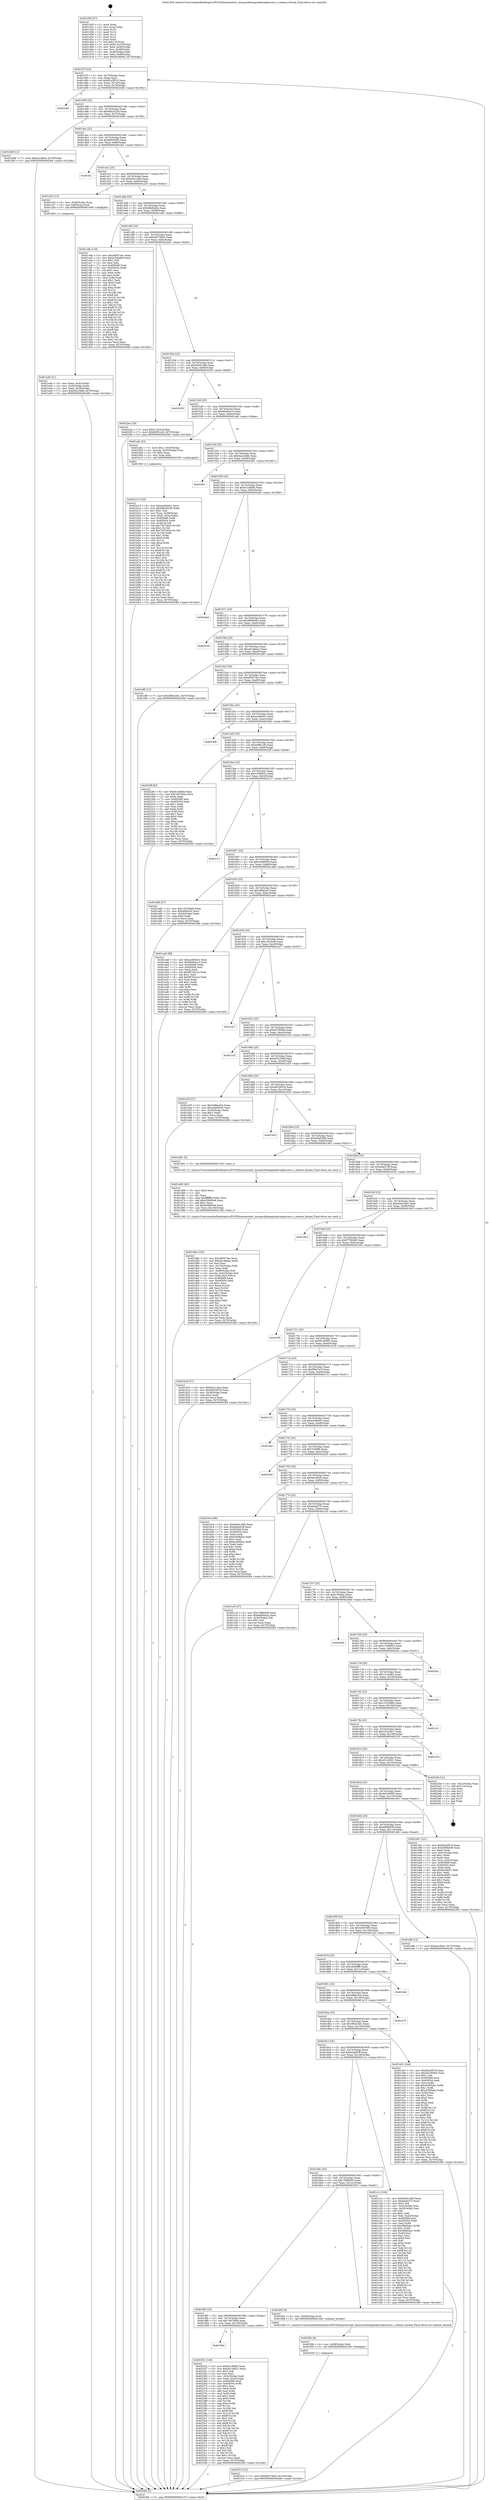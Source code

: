 digraph "0x401450" {
  label = "0x401450 (/mnt/c/Users/mathe/Desktop/tcc/POCII/binaries/extr_linuxarchhexagonkernelprocess.c_release_thread_Final-ollvm.out::main(0))"
  labelloc = "t"
  node[shape=record]

  Entry [label="",width=0.3,height=0.3,shape=circle,fillcolor=black,style=filled]
  "0x40147f" [label="{
     0x40147f [23]\l
     | [instrs]\l
     &nbsp;&nbsp;0x40147f \<+3\>: mov -0x70(%rbp),%eax\l
     &nbsp;&nbsp;0x401482 \<+2\>: mov %eax,%ecx\l
     &nbsp;&nbsp;0x401484 \<+6\>: sub $0x82a3f519,%ecx\l
     &nbsp;&nbsp;0x40148a \<+3\>: mov %eax,-0x74(%rbp)\l
     &nbsp;&nbsp;0x40148d \<+3\>: mov %ecx,-0x78(%rbp)\l
     &nbsp;&nbsp;0x401490 \<+6\>: je 0000000000402492 \<main+0x1042\>\l
  }"]
  "0x402492" [label="{
     0x402492\l
  }", style=dashed]
  "0x401496" [label="{
     0x401496 [22]\l
     | [instrs]\l
     &nbsp;&nbsp;0x401496 \<+5\>: jmp 000000000040149b \<main+0x4b\>\l
     &nbsp;&nbsp;0x40149b \<+3\>: mov -0x74(%rbp),%eax\l
     &nbsp;&nbsp;0x40149e \<+5\>: sub $0x84b24228,%eax\l
     &nbsp;&nbsp;0x4014a3 \<+3\>: mov %eax,-0x7c(%rbp)\l
     &nbsp;&nbsp;0x4014a6 \<+6\>: je 0000000000401bb8 \<main+0x768\>\l
  }"]
  Exit [label="",width=0.3,height=0.3,shape=circle,fillcolor=black,style=filled,peripheries=2]
  "0x401bb8" [label="{
     0x401bb8 [12]\l
     | [instrs]\l
     &nbsp;&nbsp;0x401bb8 \<+7\>: movl $0xba168cb,-0x70(%rbp)\l
     &nbsp;&nbsp;0x401bbf \<+5\>: jmp 00000000004024f4 \<main+0x10a4\>\l
  }"]
  "0x4014ac" [label="{
     0x4014ac [22]\l
     | [instrs]\l
     &nbsp;&nbsp;0x4014ac \<+5\>: jmp 00000000004014b1 \<main+0x61\>\l
     &nbsp;&nbsp;0x4014b1 \<+3\>: mov -0x74(%rbp),%eax\l
     &nbsp;&nbsp;0x4014b4 \<+5\>: sub $0x866002f5,%eax\l
     &nbsp;&nbsp;0x4014b9 \<+3\>: mov %eax,-0x80(%rbp)\l
     &nbsp;&nbsp;0x4014bc \<+6\>: je 0000000000401fa1 \<main+0xb51\>\l
  }"]
  "0x40190e" [label="{
     0x40190e\l
  }", style=dashed]
  "0x401fa1" [label="{
     0x401fa1\l
  }", style=dashed]
  "0x4014c2" [label="{
     0x4014c2 [25]\l
     | [instrs]\l
     &nbsp;&nbsp;0x4014c2 \<+5\>: jmp 00000000004014c7 \<main+0x77\>\l
     &nbsp;&nbsp;0x4014c7 \<+3\>: mov -0x74(%rbp),%eax\l
     &nbsp;&nbsp;0x4014ca \<+5\>: sub $0x8cb1c2ba,%eax\l
     &nbsp;&nbsp;0x4014cf \<+6\>: mov %eax,-0x84(%rbp)\l
     &nbsp;&nbsp;0x4014d5 \<+6\>: je 0000000000401a33 \<main+0x5e3\>\l
  }"]
  "0x402352" [label="{
     0x402352 [140]\l
     | [instrs]\l
     &nbsp;&nbsp;0x402352 \<+5\>: mov $0x9c1dbfd4,%eax\l
     &nbsp;&nbsp;0x402357 \<+5\>: mov $0x451c6021,%ecx\l
     &nbsp;&nbsp;0x40235c \<+2\>: mov $0x1,%dl\l
     &nbsp;&nbsp;0x40235e \<+2\>: xor %esi,%esi\l
     &nbsp;&nbsp;0x402360 \<+3\>: mov -0x3c(%rbp),%edi\l
     &nbsp;&nbsp;0x402363 \<+3\>: mov %edi,-0x2c(%rbp)\l
     &nbsp;&nbsp;0x402366 \<+7\>: mov 0x405068,%edi\l
     &nbsp;&nbsp;0x40236d \<+8\>: mov 0x405054,%r8d\l
     &nbsp;&nbsp;0x402375 \<+3\>: sub $0x1,%esi\l
     &nbsp;&nbsp;0x402378 \<+3\>: mov %edi,%r9d\l
     &nbsp;&nbsp;0x40237b \<+3\>: add %esi,%r9d\l
     &nbsp;&nbsp;0x40237e \<+4\>: imul %r9d,%edi\l
     &nbsp;&nbsp;0x402382 \<+3\>: and $0x1,%edi\l
     &nbsp;&nbsp;0x402385 \<+3\>: cmp $0x0,%edi\l
     &nbsp;&nbsp;0x402388 \<+4\>: sete %r10b\l
     &nbsp;&nbsp;0x40238c \<+4\>: cmp $0xa,%r8d\l
     &nbsp;&nbsp;0x402390 \<+4\>: setl %r11b\l
     &nbsp;&nbsp;0x402394 \<+3\>: mov %r10b,%bl\l
     &nbsp;&nbsp;0x402397 \<+3\>: xor $0xff,%bl\l
     &nbsp;&nbsp;0x40239a \<+3\>: mov %r11b,%r14b\l
     &nbsp;&nbsp;0x40239d \<+4\>: xor $0xff,%r14b\l
     &nbsp;&nbsp;0x4023a1 \<+3\>: xor $0x1,%dl\l
     &nbsp;&nbsp;0x4023a4 \<+3\>: mov %bl,%r15b\l
     &nbsp;&nbsp;0x4023a7 \<+4\>: and $0xff,%r15b\l
     &nbsp;&nbsp;0x4023ab \<+3\>: and %dl,%r10b\l
     &nbsp;&nbsp;0x4023ae \<+3\>: mov %r14b,%r12b\l
     &nbsp;&nbsp;0x4023b1 \<+4\>: and $0xff,%r12b\l
     &nbsp;&nbsp;0x4023b5 \<+3\>: and %dl,%r11b\l
     &nbsp;&nbsp;0x4023b8 \<+3\>: or %r10b,%r15b\l
     &nbsp;&nbsp;0x4023bb \<+3\>: or %r11b,%r12b\l
     &nbsp;&nbsp;0x4023be \<+3\>: xor %r12b,%r15b\l
     &nbsp;&nbsp;0x4023c1 \<+3\>: or %r14b,%bl\l
     &nbsp;&nbsp;0x4023c4 \<+3\>: xor $0xff,%bl\l
     &nbsp;&nbsp;0x4023c7 \<+3\>: or $0x1,%dl\l
     &nbsp;&nbsp;0x4023ca \<+2\>: and %dl,%bl\l
     &nbsp;&nbsp;0x4023cc \<+3\>: or %bl,%r15b\l
     &nbsp;&nbsp;0x4023cf \<+4\>: test $0x1,%r15b\l
     &nbsp;&nbsp;0x4023d3 \<+3\>: cmovne %ecx,%eax\l
     &nbsp;&nbsp;0x4023d6 \<+3\>: mov %eax,-0x70(%rbp)\l
     &nbsp;&nbsp;0x4023d9 \<+5\>: jmp 00000000004024f4 \<main+0x10a4\>\l
  }"]
  "0x401a33" [label="{
     0x401a33 [13]\l
     | [instrs]\l
     &nbsp;&nbsp;0x401a33 \<+4\>: mov -0x48(%rbp),%rax\l
     &nbsp;&nbsp;0x401a37 \<+4\>: mov 0x8(%rax),%rdi\l
     &nbsp;&nbsp;0x401a3b \<+5\>: call 0000000000401060 \<atoi@plt\>\l
     | [calls]\l
     &nbsp;&nbsp;0x401060 \{1\} (unknown)\l
  }"]
  "0x4014db" [label="{
     0x4014db [25]\l
     | [instrs]\l
     &nbsp;&nbsp;0x4014db \<+5\>: jmp 00000000004014e0 \<main+0x90\>\l
     &nbsp;&nbsp;0x4014e0 \<+3\>: mov -0x74(%rbp),%eax\l
     &nbsp;&nbsp;0x4014e3 \<+5\>: sub $0x8db84d2a,%eax\l
     &nbsp;&nbsp;0x4014e8 \<+6\>: mov %eax,-0x88(%rbp)\l
     &nbsp;&nbsp;0x4014ee \<+6\>: je 0000000000401cdb \<main+0x88b\>\l
  }"]
  "0x401f14" [label="{
     0x401f14 [12]\l
     | [instrs]\l
     &nbsp;&nbsp;0x401f14 \<+7\>: movl $0x940736e5,-0x70(%rbp)\l
     &nbsp;&nbsp;0x401f1b \<+5\>: jmp 00000000004024f4 \<main+0x10a4\>\l
  }"]
  "0x401cdb" [label="{
     0x401cdb [134]\l
     | [instrs]\l
     &nbsp;&nbsp;0x401cdb \<+5\>: mov $0xa85973ec,%eax\l
     &nbsp;&nbsp;0x401ce0 \<+5\>: mov $0xdc5d2809,%ecx\l
     &nbsp;&nbsp;0x401ce5 \<+2\>: mov $0x1,%dl\l
     &nbsp;&nbsp;0x401ce7 \<+2\>: xor %esi,%esi\l
     &nbsp;&nbsp;0x401ce9 \<+7\>: mov 0x405068,%edi\l
     &nbsp;&nbsp;0x401cf0 \<+8\>: mov 0x405054,%r8d\l
     &nbsp;&nbsp;0x401cf8 \<+3\>: sub $0x1,%esi\l
     &nbsp;&nbsp;0x401cfb \<+3\>: mov %edi,%r9d\l
     &nbsp;&nbsp;0x401cfe \<+3\>: add %esi,%r9d\l
     &nbsp;&nbsp;0x401d01 \<+4\>: imul %r9d,%edi\l
     &nbsp;&nbsp;0x401d05 \<+3\>: and $0x1,%edi\l
     &nbsp;&nbsp;0x401d08 \<+3\>: cmp $0x0,%edi\l
     &nbsp;&nbsp;0x401d0b \<+4\>: sete %r10b\l
     &nbsp;&nbsp;0x401d0f \<+4\>: cmp $0xa,%r8d\l
     &nbsp;&nbsp;0x401d13 \<+4\>: setl %r11b\l
     &nbsp;&nbsp;0x401d17 \<+3\>: mov %r10b,%bl\l
     &nbsp;&nbsp;0x401d1a \<+3\>: xor $0xff,%bl\l
     &nbsp;&nbsp;0x401d1d \<+3\>: mov %r11b,%r14b\l
     &nbsp;&nbsp;0x401d20 \<+4\>: xor $0xff,%r14b\l
     &nbsp;&nbsp;0x401d24 \<+3\>: xor $0x1,%dl\l
     &nbsp;&nbsp;0x401d27 \<+3\>: mov %bl,%r15b\l
     &nbsp;&nbsp;0x401d2a \<+4\>: and $0xff,%r15b\l
     &nbsp;&nbsp;0x401d2e \<+3\>: and %dl,%r10b\l
     &nbsp;&nbsp;0x401d31 \<+3\>: mov %r14b,%r12b\l
     &nbsp;&nbsp;0x401d34 \<+4\>: and $0xff,%r12b\l
     &nbsp;&nbsp;0x401d38 \<+3\>: and %dl,%r11b\l
     &nbsp;&nbsp;0x401d3b \<+3\>: or %r10b,%r15b\l
     &nbsp;&nbsp;0x401d3e \<+3\>: or %r11b,%r12b\l
     &nbsp;&nbsp;0x401d41 \<+3\>: xor %r12b,%r15b\l
     &nbsp;&nbsp;0x401d44 \<+3\>: or %r14b,%bl\l
     &nbsp;&nbsp;0x401d47 \<+3\>: xor $0xff,%bl\l
     &nbsp;&nbsp;0x401d4a \<+3\>: or $0x1,%dl\l
     &nbsp;&nbsp;0x401d4d \<+2\>: and %dl,%bl\l
     &nbsp;&nbsp;0x401d4f \<+3\>: or %bl,%r15b\l
     &nbsp;&nbsp;0x401d52 \<+4\>: test $0x1,%r15b\l
     &nbsp;&nbsp;0x401d56 \<+3\>: cmovne %ecx,%eax\l
     &nbsp;&nbsp;0x401d59 \<+3\>: mov %eax,-0x70(%rbp)\l
     &nbsp;&nbsp;0x401d5c \<+5\>: jmp 00000000004024f4 \<main+0x10a4\>\l
  }"]
  "0x4014f4" [label="{
     0x4014f4 [25]\l
     | [instrs]\l
     &nbsp;&nbsp;0x4014f4 \<+5\>: jmp 00000000004014f9 \<main+0xa9\>\l
     &nbsp;&nbsp;0x4014f9 \<+3\>: mov -0x74(%rbp),%eax\l
     &nbsp;&nbsp;0x4014fc \<+5\>: sub $0x940736e5,%eax\l
     &nbsp;&nbsp;0x401501 \<+6\>: mov %eax,-0x8c(%rbp)\l
     &nbsp;&nbsp;0x401507 \<+6\>: je 00000000004022ec \<main+0xe9c\>\l
  }"]
  "0x401f0b" [label="{
     0x401f0b [9]\l
     | [instrs]\l
     &nbsp;&nbsp;0x401f0b \<+4\>: mov -0x58(%rbp),%rdi\l
     &nbsp;&nbsp;0x401f0f \<+5\>: call 0000000000401030 \<free@plt\>\l
     | [calls]\l
     &nbsp;&nbsp;0x401030 \{1\} (unknown)\l
  }"]
  "0x4022ec" [label="{
     0x4022ec [19]\l
     | [instrs]\l
     &nbsp;&nbsp;0x4022ec \<+7\>: movl $0x0,-0x3c(%rbp)\l
     &nbsp;&nbsp;0x4022f3 \<+7\>: movl $0xb08f1cd0,-0x70(%rbp)\l
     &nbsp;&nbsp;0x4022fa \<+5\>: jmp 00000000004024f4 \<main+0x10a4\>\l
  }"]
  "0x40150d" [label="{
     0x40150d [25]\l
     | [instrs]\l
     &nbsp;&nbsp;0x40150d \<+5\>: jmp 0000000000401512 \<main+0xc2\>\l
     &nbsp;&nbsp;0x401512 \<+3\>: mov -0x74(%rbp),%eax\l
     &nbsp;&nbsp;0x401515 \<+5\>: sub $0x94b41d90,%eax\l
     &nbsp;&nbsp;0x40151a \<+6\>: mov %eax,-0x90(%rbp)\l
     &nbsp;&nbsp;0x401520 \<+6\>: je 0000000000402439 \<main+0xfe9\>\l
  }"]
  "0x4018f5" [label="{
     0x4018f5 [25]\l
     | [instrs]\l
     &nbsp;&nbsp;0x4018f5 \<+5\>: jmp 00000000004018fa \<main+0x4aa\>\l
     &nbsp;&nbsp;0x4018fa \<+3\>: mov -0x74(%rbp),%eax\l
     &nbsp;&nbsp;0x4018fd \<+5\>: sub $0x7a67fd0a,%eax\l
     &nbsp;&nbsp;0x401902 \<+6\>: mov %eax,-0x130(%rbp)\l
     &nbsp;&nbsp;0x401908 \<+6\>: je 0000000000402352 \<main+0xf02\>\l
  }"]
  "0x402439" [label="{
     0x402439\l
  }", style=dashed]
  "0x401526" [label="{
     0x401526 [25]\l
     | [instrs]\l
     &nbsp;&nbsp;0x401526 \<+5\>: jmp 000000000040152b \<main+0xdb\>\l
     &nbsp;&nbsp;0x40152b \<+3\>: mov -0x74(%rbp),%eax\l
     &nbsp;&nbsp;0x40152e \<+5\>: sub $0x9640bcc3,%eax\l
     &nbsp;&nbsp;0x401533 \<+6\>: mov %eax,-0x94(%rbp)\l
     &nbsp;&nbsp;0x401539 \<+6\>: je 0000000000401afe \<main+0x6ae\>\l
  }"]
  "0x401f02" [label="{
     0x401f02 [9]\l
     | [instrs]\l
     &nbsp;&nbsp;0x401f02 \<+4\>: mov -0x58(%rbp),%rdi\l
     &nbsp;&nbsp;0x401f06 \<+5\>: call 0000000000401440 \<release_thread\>\l
     | [calls]\l
     &nbsp;&nbsp;0x401440 \{1\} (/mnt/c/Users/mathe/Desktop/tcc/POCII/binaries/extr_linuxarchhexagonkernelprocess.c_release_thread_Final-ollvm.out::release_thread)\l
  }"]
  "0x401afe" [label="{
     0x401afe [23]\l
     | [instrs]\l
     &nbsp;&nbsp;0x401afe \<+7\>: movl $0x1,-0x50(%rbp)\l
     &nbsp;&nbsp;0x401b05 \<+4\>: movslq -0x50(%rbp),%rax\l
     &nbsp;&nbsp;0x401b09 \<+4\>: shl $0x2,%rax\l
     &nbsp;&nbsp;0x401b0d \<+3\>: mov %rax,%rdi\l
     &nbsp;&nbsp;0x401b10 \<+5\>: call 0000000000401050 \<malloc@plt\>\l
     | [calls]\l
     &nbsp;&nbsp;0x401050 \{1\} (unknown)\l
  }"]
  "0x40153f" [label="{
     0x40153f [25]\l
     | [instrs]\l
     &nbsp;&nbsp;0x40153f \<+5\>: jmp 0000000000401544 \<main+0xf4\>\l
     &nbsp;&nbsp;0x401544 \<+3\>: mov -0x74(%rbp),%eax\l
     &nbsp;&nbsp;0x401547 \<+5\>: sub $0x9aa2444b,%eax\l
     &nbsp;&nbsp;0x40154c \<+6\>: mov %eax,-0x98(%rbp)\l
     &nbsp;&nbsp;0x401552 \<+6\>: je 00000000004024b1 \<main+0x1061\>\l
  }"]
  "0x401d8e" [label="{
     0x401d8e [103]\l
     | [instrs]\l
     &nbsp;&nbsp;0x401d8e \<+5\>: mov $0xa85973ec,%ecx\l
     &nbsp;&nbsp;0x401d93 \<+5\>: mov $0xa61dbea2,%edx\l
     &nbsp;&nbsp;0x401d98 \<+2\>: xor %esi,%esi\l
     &nbsp;&nbsp;0x401d9a \<+6\>: mov -0x134(%rbp),%edi\l
     &nbsp;&nbsp;0x401da0 \<+3\>: imul %eax,%edi\l
     &nbsp;&nbsp;0x401da3 \<+4\>: mov -0x58(%rbp),%r8\l
     &nbsp;&nbsp;0x401da7 \<+4\>: movslq -0x5c(%rbp),%r9\l
     &nbsp;&nbsp;0x401dab \<+4\>: mov %edi,(%r8,%r9,4)\l
     &nbsp;&nbsp;0x401daf \<+7\>: mov 0x405068,%eax\l
     &nbsp;&nbsp;0x401db6 \<+7\>: mov 0x405054,%edi\l
     &nbsp;&nbsp;0x401dbd \<+3\>: sub $0x1,%esi\l
     &nbsp;&nbsp;0x401dc0 \<+3\>: mov %eax,%r10d\l
     &nbsp;&nbsp;0x401dc3 \<+3\>: add %esi,%r10d\l
     &nbsp;&nbsp;0x401dc6 \<+4\>: imul %r10d,%eax\l
     &nbsp;&nbsp;0x401dca \<+3\>: and $0x1,%eax\l
     &nbsp;&nbsp;0x401dcd \<+3\>: cmp $0x0,%eax\l
     &nbsp;&nbsp;0x401dd0 \<+4\>: sete %r11b\l
     &nbsp;&nbsp;0x401dd4 \<+3\>: cmp $0xa,%edi\l
     &nbsp;&nbsp;0x401dd7 \<+3\>: setl %bl\l
     &nbsp;&nbsp;0x401dda \<+3\>: mov %r11b,%r14b\l
     &nbsp;&nbsp;0x401ddd \<+3\>: and %bl,%r14b\l
     &nbsp;&nbsp;0x401de0 \<+3\>: xor %bl,%r11b\l
     &nbsp;&nbsp;0x401de3 \<+3\>: or %r11b,%r14b\l
     &nbsp;&nbsp;0x401de6 \<+4\>: test $0x1,%r14b\l
     &nbsp;&nbsp;0x401dea \<+3\>: cmovne %edx,%ecx\l
     &nbsp;&nbsp;0x401ded \<+3\>: mov %ecx,-0x70(%rbp)\l
     &nbsp;&nbsp;0x401df0 \<+5\>: jmp 00000000004024f4 \<main+0x10a4\>\l
  }"]
  "0x4024b1" [label="{
     0x4024b1\l
  }", style=dashed]
  "0x401558" [label="{
     0x401558 [25]\l
     | [instrs]\l
     &nbsp;&nbsp;0x401558 \<+5\>: jmp 000000000040155d \<main+0x10d\>\l
     &nbsp;&nbsp;0x40155d \<+3\>: mov -0x74(%rbp),%eax\l
     &nbsp;&nbsp;0x401560 \<+5\>: sub $0x9c1dbfd4,%eax\l
     &nbsp;&nbsp;0x401565 \<+6\>: mov %eax,-0x9c(%rbp)\l
     &nbsp;&nbsp;0x40156b \<+6\>: je 00000000004024ed \<main+0x109d\>\l
  }"]
  "0x401d66" [label="{
     0x401d66 [40]\l
     | [instrs]\l
     &nbsp;&nbsp;0x401d66 \<+5\>: mov $0x2,%ecx\l
     &nbsp;&nbsp;0x401d6b \<+1\>: cltd\l
     &nbsp;&nbsp;0x401d6c \<+2\>: idiv %ecx\l
     &nbsp;&nbsp;0x401d6e \<+6\>: imul $0xfffffffe,%edx,%ecx\l
     &nbsp;&nbsp;0x401d74 \<+6\>: add $0xb39665e6,%ecx\l
     &nbsp;&nbsp;0x401d7a \<+3\>: add $0x1,%ecx\l
     &nbsp;&nbsp;0x401d7d \<+6\>: sub $0xb39665e6,%ecx\l
     &nbsp;&nbsp;0x401d83 \<+6\>: mov %ecx,-0x134(%rbp)\l
     &nbsp;&nbsp;0x401d89 \<+5\>: call 0000000000401160 \<next_i\>\l
     | [calls]\l
     &nbsp;&nbsp;0x401160 \{1\} (/mnt/c/Users/mathe/Desktop/tcc/POCII/binaries/extr_linuxarchhexagonkernelprocess.c_release_thread_Final-ollvm.out::next_i)\l
  }"]
  "0x4024ed" [label="{
     0x4024ed\l
  }", style=dashed]
  "0x401571" [label="{
     0x401571 [25]\l
     | [instrs]\l
     &nbsp;&nbsp;0x401571 \<+5\>: jmp 0000000000401576 \<main+0x126\>\l
     &nbsp;&nbsp;0x401576 \<+3\>: mov -0x74(%rbp),%eax\l
     &nbsp;&nbsp;0x401579 \<+5\>: sub $0x9df0deb5,%eax\l
     &nbsp;&nbsp;0x40157e \<+6\>: mov %eax,-0xa0(%rbp)\l
     &nbsp;&nbsp;0x401584 \<+6\>: je 0000000000402039 \<main+0xbe9\>\l
  }"]
  "0x4018dc" [label="{
     0x4018dc [25]\l
     | [instrs]\l
     &nbsp;&nbsp;0x4018dc \<+5\>: jmp 00000000004018e1 \<main+0x491\>\l
     &nbsp;&nbsp;0x4018e1 \<+3\>: mov -0x74(%rbp),%eax\l
     &nbsp;&nbsp;0x4018e4 \<+5\>: sub $0x738fb059,%eax\l
     &nbsp;&nbsp;0x4018e9 \<+6\>: mov %eax,-0x12c(%rbp)\l
     &nbsp;&nbsp;0x4018ef \<+6\>: je 0000000000401f02 \<main+0xab2\>\l
  }"]
  "0x402039" [label="{
     0x402039\l
  }", style=dashed]
  "0x40158a" [label="{
     0x40158a [25]\l
     | [instrs]\l
     &nbsp;&nbsp;0x40158a \<+5\>: jmp 000000000040158f \<main+0x13f\>\l
     &nbsp;&nbsp;0x40158f \<+3\>: mov -0x74(%rbp),%eax\l
     &nbsp;&nbsp;0x401592 \<+5\>: sub $0xa61dbea2,%eax\l
     &nbsp;&nbsp;0x401597 \<+6\>: mov %eax,-0xa4(%rbp)\l
     &nbsp;&nbsp;0x40159d \<+6\>: je 0000000000401df5 \<main+0x9a5\>\l
  }"]
  "0x401c1c" [label="{
     0x401c1c [164]\l
     | [instrs]\l
     &nbsp;&nbsp;0x401c1c \<+5\>: mov $0x94b41d90,%eax\l
     &nbsp;&nbsp;0x401c21 \<+5\>: mov $0xbbda375,%ecx\l
     &nbsp;&nbsp;0x401c26 \<+2\>: mov $0x1,%dl\l
     &nbsp;&nbsp;0x401c28 \<+3\>: mov -0x5c(%rbp),%esi\l
     &nbsp;&nbsp;0x401c2b \<+3\>: cmp -0x50(%rbp),%esi\l
     &nbsp;&nbsp;0x401c2e \<+4\>: setl %dil\l
     &nbsp;&nbsp;0x401c32 \<+4\>: and $0x1,%dil\l
     &nbsp;&nbsp;0x401c36 \<+4\>: mov %dil,-0x2e(%rbp)\l
     &nbsp;&nbsp;0x401c3a \<+7\>: mov 0x405068,%esi\l
     &nbsp;&nbsp;0x401c41 \<+8\>: mov 0x405054,%r8d\l
     &nbsp;&nbsp;0x401c49 \<+3\>: mov %esi,%r9d\l
     &nbsp;&nbsp;0x401c4c \<+7\>: sub $0x3fdd5ab1,%r9d\l
     &nbsp;&nbsp;0x401c53 \<+4\>: sub $0x1,%r9d\l
     &nbsp;&nbsp;0x401c57 \<+7\>: add $0x3fdd5ab1,%r9d\l
     &nbsp;&nbsp;0x401c5e \<+4\>: imul %r9d,%esi\l
     &nbsp;&nbsp;0x401c62 \<+3\>: and $0x1,%esi\l
     &nbsp;&nbsp;0x401c65 \<+3\>: cmp $0x0,%esi\l
     &nbsp;&nbsp;0x401c68 \<+4\>: sete %dil\l
     &nbsp;&nbsp;0x401c6c \<+4\>: cmp $0xa,%r8d\l
     &nbsp;&nbsp;0x401c70 \<+4\>: setl %r10b\l
     &nbsp;&nbsp;0x401c74 \<+3\>: mov %dil,%r11b\l
     &nbsp;&nbsp;0x401c77 \<+4\>: xor $0xff,%r11b\l
     &nbsp;&nbsp;0x401c7b \<+3\>: mov %r10b,%bl\l
     &nbsp;&nbsp;0x401c7e \<+3\>: xor $0xff,%bl\l
     &nbsp;&nbsp;0x401c81 \<+3\>: xor $0x0,%dl\l
     &nbsp;&nbsp;0x401c84 \<+3\>: mov %r11b,%r14b\l
     &nbsp;&nbsp;0x401c87 \<+4\>: and $0x0,%r14b\l
     &nbsp;&nbsp;0x401c8b \<+3\>: and %dl,%dil\l
     &nbsp;&nbsp;0x401c8e \<+3\>: mov %bl,%r15b\l
     &nbsp;&nbsp;0x401c91 \<+4\>: and $0x0,%r15b\l
     &nbsp;&nbsp;0x401c95 \<+3\>: and %dl,%r10b\l
     &nbsp;&nbsp;0x401c98 \<+3\>: or %dil,%r14b\l
     &nbsp;&nbsp;0x401c9b \<+3\>: or %r10b,%r15b\l
     &nbsp;&nbsp;0x401c9e \<+3\>: xor %r15b,%r14b\l
     &nbsp;&nbsp;0x401ca1 \<+3\>: or %bl,%r11b\l
     &nbsp;&nbsp;0x401ca4 \<+4\>: xor $0xff,%r11b\l
     &nbsp;&nbsp;0x401ca8 \<+3\>: or $0x0,%dl\l
     &nbsp;&nbsp;0x401cab \<+3\>: and %dl,%r11b\l
     &nbsp;&nbsp;0x401cae \<+3\>: or %r11b,%r14b\l
     &nbsp;&nbsp;0x401cb1 \<+4\>: test $0x1,%r14b\l
     &nbsp;&nbsp;0x401cb5 \<+3\>: cmovne %ecx,%eax\l
     &nbsp;&nbsp;0x401cb8 \<+3\>: mov %eax,-0x70(%rbp)\l
     &nbsp;&nbsp;0x401cbb \<+5\>: jmp 00000000004024f4 \<main+0x10a4\>\l
  }"]
  "0x401df5" [label="{
     0x401df5 [12]\l
     | [instrs]\l
     &nbsp;&nbsp;0x401df5 \<+7\>: movl $0x5f6d1dd1,-0x70(%rbp)\l
     &nbsp;&nbsp;0x401dfc \<+5\>: jmp 00000000004024f4 \<main+0x10a4\>\l
  }"]
  "0x4015a3" [label="{
     0x4015a3 [25]\l
     | [instrs]\l
     &nbsp;&nbsp;0x4015a3 \<+5\>: jmp 00000000004015a8 \<main+0x158\>\l
     &nbsp;&nbsp;0x4015a8 \<+3\>: mov -0x74(%rbp),%eax\l
     &nbsp;&nbsp;0x4015ab \<+5\>: sub $0xa85973ec,%eax\l
     &nbsp;&nbsp;0x4015b0 \<+6\>: mov %eax,-0xa8(%rbp)\l
     &nbsp;&nbsp;0x4015b6 \<+6\>: je 0000000000402445 \<main+0xff5\>\l
  }"]
  "0x4018c3" [label="{
     0x4018c3 [25]\l
     | [instrs]\l
     &nbsp;&nbsp;0x4018c3 \<+5\>: jmp 00000000004018c8 \<main+0x478\>\l
     &nbsp;&nbsp;0x4018c8 \<+3\>: mov -0x74(%rbp),%eax\l
     &nbsp;&nbsp;0x4018cb \<+5\>: sub $0x6eab91ff,%eax\l
     &nbsp;&nbsp;0x4018d0 \<+6\>: mov %eax,-0x128(%rbp)\l
     &nbsp;&nbsp;0x4018d6 \<+6\>: je 0000000000401c1c \<main+0x7cc\>\l
  }"]
  "0x402445" [label="{
     0x402445\l
  }", style=dashed]
  "0x4015bc" [label="{
     0x4015bc [25]\l
     | [instrs]\l
     &nbsp;&nbsp;0x4015bc \<+5\>: jmp 00000000004015c1 \<main+0x171\>\l
     &nbsp;&nbsp;0x4015c1 \<+3\>: mov -0x74(%rbp),%eax\l
     &nbsp;&nbsp;0x4015c4 \<+5\>: sub $0xace83eb1,%eax\l
     &nbsp;&nbsp;0x4015c9 \<+6\>: mov %eax,-0xac(%rbp)\l
     &nbsp;&nbsp;0x4015cf \<+6\>: je 000000000040240b \<main+0xfbb\>\l
  }"]
  "0x401e01" [label="{
     0x401e01 [144]\l
     | [instrs]\l
     &nbsp;&nbsp;0x401e01 \<+5\>: mov $0x82a3f519,%eax\l
     &nbsp;&nbsp;0x401e06 \<+5\>: mov $0x4d100085,%ecx\l
     &nbsp;&nbsp;0x401e0b \<+2\>: mov $0x1,%dl\l
     &nbsp;&nbsp;0x401e0d \<+7\>: mov 0x405068,%esi\l
     &nbsp;&nbsp;0x401e14 \<+7\>: mov 0x405054,%edi\l
     &nbsp;&nbsp;0x401e1b \<+3\>: mov %esi,%r8d\l
     &nbsp;&nbsp;0x401e1e \<+7\>: add $0xc6395ab2,%r8d\l
     &nbsp;&nbsp;0x401e25 \<+4\>: sub $0x1,%r8d\l
     &nbsp;&nbsp;0x401e29 \<+7\>: sub $0xc6395ab2,%r8d\l
     &nbsp;&nbsp;0x401e30 \<+4\>: imul %r8d,%esi\l
     &nbsp;&nbsp;0x401e34 \<+3\>: and $0x1,%esi\l
     &nbsp;&nbsp;0x401e37 \<+3\>: cmp $0x0,%esi\l
     &nbsp;&nbsp;0x401e3a \<+4\>: sete %r9b\l
     &nbsp;&nbsp;0x401e3e \<+3\>: cmp $0xa,%edi\l
     &nbsp;&nbsp;0x401e41 \<+4\>: setl %r10b\l
     &nbsp;&nbsp;0x401e45 \<+3\>: mov %r9b,%r11b\l
     &nbsp;&nbsp;0x401e48 \<+4\>: xor $0xff,%r11b\l
     &nbsp;&nbsp;0x401e4c \<+3\>: mov %r10b,%bl\l
     &nbsp;&nbsp;0x401e4f \<+3\>: xor $0xff,%bl\l
     &nbsp;&nbsp;0x401e52 \<+3\>: xor $0x1,%dl\l
     &nbsp;&nbsp;0x401e55 \<+3\>: mov %r11b,%r14b\l
     &nbsp;&nbsp;0x401e58 \<+4\>: and $0xff,%r14b\l
     &nbsp;&nbsp;0x401e5c \<+3\>: and %dl,%r9b\l
     &nbsp;&nbsp;0x401e5f \<+3\>: mov %bl,%r15b\l
     &nbsp;&nbsp;0x401e62 \<+4\>: and $0xff,%r15b\l
     &nbsp;&nbsp;0x401e66 \<+3\>: and %dl,%r10b\l
     &nbsp;&nbsp;0x401e69 \<+3\>: or %r9b,%r14b\l
     &nbsp;&nbsp;0x401e6c \<+3\>: or %r10b,%r15b\l
     &nbsp;&nbsp;0x401e6f \<+3\>: xor %r15b,%r14b\l
     &nbsp;&nbsp;0x401e72 \<+3\>: or %bl,%r11b\l
     &nbsp;&nbsp;0x401e75 \<+4\>: xor $0xff,%r11b\l
     &nbsp;&nbsp;0x401e79 \<+3\>: or $0x1,%dl\l
     &nbsp;&nbsp;0x401e7c \<+3\>: and %dl,%r11b\l
     &nbsp;&nbsp;0x401e7f \<+3\>: or %r11b,%r14b\l
     &nbsp;&nbsp;0x401e82 \<+4\>: test $0x1,%r14b\l
     &nbsp;&nbsp;0x401e86 \<+3\>: cmovne %ecx,%eax\l
     &nbsp;&nbsp;0x401e89 \<+3\>: mov %eax,-0x70(%rbp)\l
     &nbsp;&nbsp;0x401e8c \<+5\>: jmp 00000000004024f4 \<main+0x10a4\>\l
  }"]
  "0x40240b" [label="{
     0x40240b\l
  }", style=dashed]
  "0x4015d5" [label="{
     0x4015d5 [25]\l
     | [instrs]\l
     &nbsp;&nbsp;0x4015d5 \<+5\>: jmp 00000000004015da \<main+0x18a\>\l
     &nbsp;&nbsp;0x4015da \<+3\>: mov -0x74(%rbp),%eax\l
     &nbsp;&nbsp;0x4015dd \<+5\>: sub $0xb08f1cd0,%eax\l
     &nbsp;&nbsp;0x4015e2 \<+6\>: mov %eax,-0xb0(%rbp)\l
     &nbsp;&nbsp;0x4015e8 \<+6\>: je 00000000004022ff \<main+0xeaf\>\l
  }"]
  "0x4018aa" [label="{
     0x4018aa [25]\l
     | [instrs]\l
     &nbsp;&nbsp;0x4018aa \<+5\>: jmp 00000000004018af \<main+0x45f\>\l
     &nbsp;&nbsp;0x4018af \<+3\>: mov -0x74(%rbp),%eax\l
     &nbsp;&nbsp;0x4018b2 \<+5\>: sub $0x5f6d1dd1,%eax\l
     &nbsp;&nbsp;0x4018b7 \<+6\>: mov %eax,-0x124(%rbp)\l
     &nbsp;&nbsp;0x4018bd \<+6\>: je 0000000000401e01 \<main+0x9b1\>\l
  }"]
  "0x4022ff" [label="{
     0x4022ff [83]\l
     | [instrs]\l
     &nbsp;&nbsp;0x4022ff \<+5\>: mov $0x9c1dbfd4,%eax\l
     &nbsp;&nbsp;0x402304 \<+5\>: mov $0x7a67fd0a,%ecx\l
     &nbsp;&nbsp;0x402309 \<+2\>: xor %edx,%edx\l
     &nbsp;&nbsp;0x40230b \<+7\>: mov 0x405068,%esi\l
     &nbsp;&nbsp;0x402312 \<+7\>: mov 0x405054,%edi\l
     &nbsp;&nbsp;0x402319 \<+3\>: sub $0x1,%edx\l
     &nbsp;&nbsp;0x40231c \<+3\>: mov %esi,%r8d\l
     &nbsp;&nbsp;0x40231f \<+3\>: add %edx,%r8d\l
     &nbsp;&nbsp;0x402322 \<+4\>: imul %r8d,%esi\l
     &nbsp;&nbsp;0x402326 \<+3\>: and $0x1,%esi\l
     &nbsp;&nbsp;0x402329 \<+3\>: cmp $0x0,%esi\l
     &nbsp;&nbsp;0x40232c \<+4\>: sete %r9b\l
     &nbsp;&nbsp;0x402330 \<+3\>: cmp $0xa,%edi\l
     &nbsp;&nbsp;0x402333 \<+4\>: setl %r10b\l
     &nbsp;&nbsp;0x402337 \<+3\>: mov %r9b,%r11b\l
     &nbsp;&nbsp;0x40233a \<+3\>: and %r10b,%r11b\l
     &nbsp;&nbsp;0x40233d \<+3\>: xor %r10b,%r9b\l
     &nbsp;&nbsp;0x402340 \<+3\>: or %r9b,%r11b\l
     &nbsp;&nbsp;0x402343 \<+4\>: test $0x1,%r11b\l
     &nbsp;&nbsp;0x402347 \<+3\>: cmovne %ecx,%eax\l
     &nbsp;&nbsp;0x40234a \<+3\>: mov %eax,-0x70(%rbp)\l
     &nbsp;&nbsp;0x40234d \<+5\>: jmp 00000000004024f4 \<main+0x10a4\>\l
  }"]
  "0x4015ee" [label="{
     0x4015ee [25]\l
     | [instrs]\l
     &nbsp;&nbsp;0x4015ee \<+5\>: jmp 00000000004015f3 \<main+0x1a3\>\l
     &nbsp;&nbsp;0x4015f3 \<+3\>: mov -0x74(%rbp),%eax\l
     &nbsp;&nbsp;0x4015f6 \<+5\>: sub $0xc358db1a,%eax\l
     &nbsp;&nbsp;0x4015fb \<+6\>: mov %eax,-0xb4(%rbp)\l
     &nbsp;&nbsp;0x401601 \<+6\>: je 00000000004021c7 \<main+0xd77\>\l
  }"]
  "0x401a70" [label="{
     0x401a70\l
  }", style=dashed]
  "0x4021c7" [label="{
     0x4021c7\l
  }", style=dashed]
  "0x401607" [label="{
     0x401607 [25]\l
     | [instrs]\l
     &nbsp;&nbsp;0x401607 \<+5\>: jmp 000000000040160c \<main+0x1bc\>\l
     &nbsp;&nbsp;0x40160c \<+3\>: mov -0x74(%rbp),%eax\l
     &nbsp;&nbsp;0x40160f \<+5\>: sub $0xc4495830,%eax\l
     &nbsp;&nbsp;0x401614 \<+6\>: mov %eax,-0xb8(%rbp)\l
     &nbsp;&nbsp;0x40161a \<+6\>: je 0000000000401a8b \<main+0x63b\>\l
  }"]
  "0x401891" [label="{
     0x401891 [25]\l
     | [instrs]\l
     &nbsp;&nbsp;0x401891 \<+5\>: jmp 0000000000401896 \<main+0x446\>\l
     &nbsp;&nbsp;0x401896 \<+3\>: mov -0x74(%rbp),%eax\l
     &nbsp;&nbsp;0x401899 \<+5\>: sub $0x5d8be4c4,%eax\l
     &nbsp;&nbsp;0x40189e \<+6\>: mov %eax,-0x120(%rbp)\l
     &nbsp;&nbsp;0x4018a4 \<+6\>: je 0000000000401a70 \<main+0x620\>\l
  }"]
  "0x401a8b" [label="{
     0x401a8b [27]\l
     | [instrs]\l
     &nbsp;&nbsp;0x401a8b \<+5\>: mov $0x135258d4,%eax\l
     &nbsp;&nbsp;0x401a90 \<+5\>: mov $0xc68dcefc,%ecx\l
     &nbsp;&nbsp;0x401a95 \<+3\>: mov -0x34(%rbp),%edx\l
     &nbsp;&nbsp;0x401a98 \<+3\>: cmp $0x0,%edx\l
     &nbsp;&nbsp;0x401a9b \<+3\>: cmove %ecx,%eax\l
     &nbsp;&nbsp;0x401a9e \<+3\>: mov %eax,-0x70(%rbp)\l
     &nbsp;&nbsp;0x401aa1 \<+5\>: jmp 00000000004024f4 \<main+0x10a4\>\l
  }"]
  "0x401620" [label="{
     0x401620 [25]\l
     | [instrs]\l
     &nbsp;&nbsp;0x401620 \<+5\>: jmp 0000000000401625 \<main+0x1d5\>\l
     &nbsp;&nbsp;0x401625 \<+3\>: mov -0x74(%rbp),%eax\l
     &nbsp;&nbsp;0x401628 \<+5\>: sub $0xc68dcefc,%eax\l
     &nbsp;&nbsp;0x40162d \<+6\>: mov %eax,-0xbc(%rbp)\l
     &nbsp;&nbsp;0x401633 \<+6\>: je 0000000000401aa6 \<main+0x656\>\l
  }"]
  "0x4024dc" [label="{
     0x4024dc\l
  }", style=dashed]
  "0x401aa6" [label="{
     0x401aa6 [88]\l
     | [instrs]\l
     &nbsp;&nbsp;0x401aa6 \<+5\>: mov $0xace83eb1,%eax\l
     &nbsp;&nbsp;0x401aab \<+5\>: mov $0x9640bcc3,%ecx\l
     &nbsp;&nbsp;0x401ab0 \<+7\>: mov 0x405068,%edx\l
     &nbsp;&nbsp;0x401ab7 \<+7\>: mov 0x405054,%esi\l
     &nbsp;&nbsp;0x401abe \<+2\>: mov %edx,%edi\l
     &nbsp;&nbsp;0x401ac0 \<+6\>: sub $0x987041a2,%edi\l
     &nbsp;&nbsp;0x401ac6 \<+3\>: sub $0x1,%edi\l
     &nbsp;&nbsp;0x401ac9 \<+6\>: add $0x987041a2,%edi\l
     &nbsp;&nbsp;0x401acf \<+3\>: imul %edi,%edx\l
     &nbsp;&nbsp;0x401ad2 \<+3\>: and $0x1,%edx\l
     &nbsp;&nbsp;0x401ad5 \<+3\>: cmp $0x0,%edx\l
     &nbsp;&nbsp;0x401ad8 \<+4\>: sete %r8b\l
     &nbsp;&nbsp;0x401adc \<+3\>: cmp $0xa,%esi\l
     &nbsp;&nbsp;0x401adf \<+4\>: setl %r9b\l
     &nbsp;&nbsp;0x401ae3 \<+3\>: mov %r8b,%r10b\l
     &nbsp;&nbsp;0x401ae6 \<+3\>: and %r9b,%r10b\l
     &nbsp;&nbsp;0x401ae9 \<+3\>: xor %r9b,%r8b\l
     &nbsp;&nbsp;0x401aec \<+3\>: or %r8b,%r10b\l
     &nbsp;&nbsp;0x401aef \<+4\>: test $0x1,%r10b\l
     &nbsp;&nbsp;0x401af3 \<+3\>: cmovne %ecx,%eax\l
     &nbsp;&nbsp;0x401af6 \<+3\>: mov %eax,-0x70(%rbp)\l
     &nbsp;&nbsp;0x401af9 \<+5\>: jmp 00000000004024f4 \<main+0x10a4\>\l
  }"]
  "0x401639" [label="{
     0x401639 [25]\l
     | [instrs]\l
     &nbsp;&nbsp;0x401639 \<+5\>: jmp 000000000040163e \<main+0x1ee\>\l
     &nbsp;&nbsp;0x40163e \<+3\>: mov -0x74(%rbp),%eax\l
     &nbsp;&nbsp;0x401641 \<+5\>: sub $0xccd1fca8,%eax\l
     &nbsp;&nbsp;0x401646 \<+6\>: mov %eax,-0xc0(%rbp)\l
     &nbsp;&nbsp;0x40164c \<+6\>: je 0000000000401a27 \<main+0x5d7\>\l
  }"]
  "0x401878" [label="{
     0x401878 [25]\l
     | [instrs]\l
     &nbsp;&nbsp;0x401878 \<+5\>: jmp 000000000040187d \<main+0x42d\>\l
     &nbsp;&nbsp;0x40187d \<+3\>: mov -0x74(%rbp),%eax\l
     &nbsp;&nbsp;0x401880 \<+5\>: sub $0x5d460ff6,%eax\l
     &nbsp;&nbsp;0x401885 \<+6\>: mov %eax,-0x11c(%rbp)\l
     &nbsp;&nbsp;0x40188b \<+6\>: je 00000000004024dc \<main+0x108c\>\l
  }"]
  "0x401a27" [label="{
     0x401a27\l
  }", style=dashed]
  "0x401652" [label="{
     0x401652 [25]\l
     | [instrs]\l
     &nbsp;&nbsp;0x401652 \<+5\>: jmp 0000000000401657 \<main+0x207\>\l
     &nbsp;&nbsp;0x401657 \<+3\>: mov -0x74(%rbp),%eax\l
     &nbsp;&nbsp;0x40165a \<+5\>: sub $0xd27f9b8a,%eax\l
     &nbsp;&nbsp;0x40165f \<+6\>: mov %eax,-0xc4(%rbp)\l
     &nbsp;&nbsp;0x401665 \<+6\>: je 00000000004021d3 \<main+0xd83\>\l
  }"]
  "0x4021fd" [label="{
     0x4021fd\l
  }", style=dashed]
  "0x4021d3" [label="{
     0x4021d3\l
  }", style=dashed]
  "0x40166b" [label="{
     0x40166b [25]\l
     | [instrs]\l
     &nbsp;&nbsp;0x40166b \<+5\>: jmp 0000000000401670 \<main+0x220\>\l
     &nbsp;&nbsp;0x401670 \<+3\>: mov -0x74(%rbp),%eax\l
     &nbsp;&nbsp;0x401673 \<+5\>: sub $0xd55c3b6f,%eax\l
     &nbsp;&nbsp;0x401678 \<+6\>: mov %eax,-0xc8(%rbp)\l
     &nbsp;&nbsp;0x40167e \<+6\>: je 0000000000401a55 \<main+0x605\>\l
  }"]
  "0x40185f" [label="{
     0x40185f [25]\l
     | [instrs]\l
     &nbsp;&nbsp;0x40185f \<+5\>: jmp 0000000000401864 \<main+0x414\>\l
     &nbsp;&nbsp;0x401864 \<+3\>: mov -0x74(%rbp),%eax\l
     &nbsp;&nbsp;0x401867 \<+5\>: sub $0x5d387df3,%eax\l
     &nbsp;&nbsp;0x40186c \<+6\>: mov %eax,-0x118(%rbp)\l
     &nbsp;&nbsp;0x401872 \<+6\>: je 00000000004021fd \<main+0xdad\>\l
  }"]
  "0x401a55" [label="{
     0x401a55 [27]\l
     | [instrs]\l
     &nbsp;&nbsp;0x401a55 \<+5\>: mov $0x5d8be4c4,%eax\l
     &nbsp;&nbsp;0x401a5a \<+5\>: mov $0xc4495830,%ecx\l
     &nbsp;&nbsp;0x401a5f \<+3\>: mov -0x34(%rbp),%edx\l
     &nbsp;&nbsp;0x401a62 \<+3\>: cmp $0x1,%edx\l
     &nbsp;&nbsp;0x401a65 \<+3\>: cmovl %ecx,%eax\l
     &nbsp;&nbsp;0x401a68 \<+3\>: mov %eax,-0x70(%rbp)\l
     &nbsp;&nbsp;0x401a6b \<+5\>: jmp 00000000004024f4 \<main+0x10a4\>\l
  }"]
  "0x401684" [label="{
     0x401684 [25]\l
     | [instrs]\l
     &nbsp;&nbsp;0x401684 \<+5\>: jmp 0000000000401689 \<main+0x239\>\l
     &nbsp;&nbsp;0x401689 \<+3\>: mov -0x74(%rbp),%eax\l
     &nbsp;&nbsp;0x40168c \<+5\>: sub $0xd9529518,%eax\l
     &nbsp;&nbsp;0x401691 \<+6\>: mov %eax,-0xcc(%rbp)\l
     &nbsp;&nbsp;0x401697 \<+6\>: je 0000000000401933 \<main+0x4e3\>\l
  }"]
  "0x401ef6" [label="{
     0x401ef6 [12]\l
     | [instrs]\l
     &nbsp;&nbsp;0x401ef6 \<+7\>: movl $0xba168cb,-0x70(%rbp)\l
     &nbsp;&nbsp;0x401efd \<+5\>: jmp 00000000004024f4 \<main+0x10a4\>\l
  }"]
  "0x401933" [label="{
     0x401933\l
  }", style=dashed]
  "0x40169d" [label="{
     0x40169d [25]\l
     | [instrs]\l
     &nbsp;&nbsp;0x40169d \<+5\>: jmp 00000000004016a2 \<main+0x252\>\l
     &nbsp;&nbsp;0x4016a2 \<+3\>: mov -0x74(%rbp),%eax\l
     &nbsp;&nbsp;0x4016a5 \<+5\>: sub $0xdc5d2809,%eax\l
     &nbsp;&nbsp;0x4016aa \<+6\>: mov %eax,-0xd0(%rbp)\l
     &nbsp;&nbsp;0x4016b0 \<+6\>: je 0000000000401d61 \<main+0x911\>\l
  }"]
  "0x401846" [label="{
     0x401846 [25]\l
     | [instrs]\l
     &nbsp;&nbsp;0x401846 \<+5\>: jmp 000000000040184b \<main+0x3fb\>\l
     &nbsp;&nbsp;0x40184b \<+3\>: mov -0x74(%rbp),%eax\l
     &nbsp;&nbsp;0x40184e \<+5\>: sub $0x4f36b839,%eax\l
     &nbsp;&nbsp;0x401853 \<+6\>: mov %eax,-0x114(%rbp)\l
     &nbsp;&nbsp;0x401859 \<+6\>: je 0000000000401ef6 \<main+0xaa6\>\l
  }"]
  "0x401d61" [label="{
     0x401d61 [5]\l
     | [instrs]\l
     &nbsp;&nbsp;0x401d61 \<+5\>: call 0000000000401160 \<next_i\>\l
     | [calls]\l
     &nbsp;&nbsp;0x401160 \{1\} (/mnt/c/Users/mathe/Desktop/tcc/POCII/binaries/extr_linuxarchhexagonkernelprocess.c_release_thread_Final-ollvm.out::next_i)\l
  }"]
  "0x4016b6" [label="{
     0x4016b6 [25]\l
     | [instrs]\l
     &nbsp;&nbsp;0x4016b6 \<+5\>: jmp 00000000004016bb \<main+0x26b\>\l
     &nbsp;&nbsp;0x4016bb \<+3\>: mov -0x74(%rbp),%eax\l
     &nbsp;&nbsp;0x4016be \<+5\>: sub $0xdebf37df,%eax\l
     &nbsp;&nbsp;0x4016c3 \<+6\>: mov %eax,-0xd4(%rbp)\l
     &nbsp;&nbsp;0x4016c9 \<+6\>: je 0000000000402054 \<main+0xc04\>\l
  }"]
  "0x401e91" [label="{
     0x401e91 [101]\l
     | [instrs]\l
     &nbsp;&nbsp;0x401e91 \<+5\>: mov $0x82a3f519,%eax\l
     &nbsp;&nbsp;0x401e96 \<+5\>: mov $0x4f36b839,%ecx\l
     &nbsp;&nbsp;0x401e9b \<+2\>: xor %edx,%edx\l
     &nbsp;&nbsp;0x401e9d \<+3\>: mov -0x5c(%rbp),%esi\l
     &nbsp;&nbsp;0x401ea0 \<+3\>: sub $0x1,%edx\l
     &nbsp;&nbsp;0x401ea3 \<+2\>: sub %edx,%esi\l
     &nbsp;&nbsp;0x401ea5 \<+3\>: mov %esi,-0x5c(%rbp)\l
     &nbsp;&nbsp;0x401ea8 \<+7\>: mov 0x405068,%edx\l
     &nbsp;&nbsp;0x401eaf \<+7\>: mov 0x405054,%esi\l
     &nbsp;&nbsp;0x401eb6 \<+2\>: mov %edx,%edi\l
     &nbsp;&nbsp;0x401eb8 \<+6\>: add $0x6e3bb97,%edi\l
     &nbsp;&nbsp;0x401ebe \<+3\>: sub $0x1,%edi\l
     &nbsp;&nbsp;0x401ec1 \<+6\>: sub $0x6e3bb97,%edi\l
     &nbsp;&nbsp;0x401ec7 \<+3\>: imul %edi,%edx\l
     &nbsp;&nbsp;0x401eca \<+3\>: and $0x1,%edx\l
     &nbsp;&nbsp;0x401ecd \<+3\>: cmp $0x0,%edx\l
     &nbsp;&nbsp;0x401ed0 \<+4\>: sete %r8b\l
     &nbsp;&nbsp;0x401ed4 \<+3\>: cmp $0xa,%esi\l
     &nbsp;&nbsp;0x401ed7 \<+4\>: setl %r9b\l
     &nbsp;&nbsp;0x401edb \<+3\>: mov %r8b,%r10b\l
     &nbsp;&nbsp;0x401ede \<+3\>: and %r9b,%r10b\l
     &nbsp;&nbsp;0x401ee1 \<+3\>: xor %r9b,%r8b\l
     &nbsp;&nbsp;0x401ee4 \<+3\>: or %r8b,%r10b\l
     &nbsp;&nbsp;0x401ee7 \<+4\>: test $0x1,%r10b\l
     &nbsp;&nbsp;0x401eeb \<+3\>: cmovne %ecx,%eax\l
     &nbsp;&nbsp;0x401eee \<+3\>: mov %eax,-0x70(%rbp)\l
     &nbsp;&nbsp;0x401ef1 \<+5\>: jmp 00000000004024f4 \<main+0x10a4\>\l
  }"]
  "0x402054" [label="{
     0x402054\l
  }", style=dashed]
  "0x4016cf" [label="{
     0x4016cf [25]\l
     | [instrs]\l
     &nbsp;&nbsp;0x4016cf \<+5\>: jmp 00000000004016d4 \<main+0x284\>\l
     &nbsp;&nbsp;0x4016d4 \<+3\>: mov -0x74(%rbp),%eax\l
     &nbsp;&nbsp;0x4016d7 \<+5\>: sub $0xe5bd1de5,%eax\l
     &nbsp;&nbsp;0x4016dc \<+6\>: mov %eax,-0xd8(%rbp)\l
     &nbsp;&nbsp;0x4016e2 \<+6\>: je 00000000004019c3 \<main+0x573\>\l
  }"]
  "0x40182d" [label="{
     0x40182d [25]\l
     | [instrs]\l
     &nbsp;&nbsp;0x40182d \<+5\>: jmp 0000000000401832 \<main+0x3e2\>\l
     &nbsp;&nbsp;0x401832 \<+3\>: mov -0x74(%rbp),%eax\l
     &nbsp;&nbsp;0x401835 \<+5\>: sub $0x4d100085,%eax\l
     &nbsp;&nbsp;0x40183a \<+6\>: mov %eax,-0x110(%rbp)\l
     &nbsp;&nbsp;0x401840 \<+6\>: je 0000000000401e91 \<main+0xa41\>\l
  }"]
  "0x4019c3" [label="{
     0x4019c3\l
  }", style=dashed]
  "0x4016e8" [label="{
     0x4016e8 [25]\l
     | [instrs]\l
     &nbsp;&nbsp;0x4016e8 \<+5\>: jmp 00000000004016ed \<main+0x29d\>\l
     &nbsp;&nbsp;0x4016ed \<+3\>: mov -0x74(%rbp),%eax\l
     &nbsp;&nbsp;0x4016f0 \<+5\>: sub $0xf77092b5,%eax\l
     &nbsp;&nbsp;0x4016f5 \<+6\>: mov %eax,-0xdc(%rbp)\l
     &nbsp;&nbsp;0x4016fb \<+6\>: je 00000000004023f3 \<main+0xfa3\>\l
  }"]
  "0x4023de" [label="{
     0x4023de [21]\l
     | [instrs]\l
     &nbsp;&nbsp;0x4023de \<+3\>: mov -0x2c(%rbp),%eax\l
     &nbsp;&nbsp;0x4023e1 \<+7\>: add $0x118,%rsp\l
     &nbsp;&nbsp;0x4023e8 \<+1\>: pop %rbx\l
     &nbsp;&nbsp;0x4023e9 \<+2\>: pop %r12\l
     &nbsp;&nbsp;0x4023eb \<+2\>: pop %r13\l
     &nbsp;&nbsp;0x4023ed \<+2\>: pop %r14\l
     &nbsp;&nbsp;0x4023ef \<+2\>: pop %r15\l
     &nbsp;&nbsp;0x4023f1 \<+1\>: pop %rbp\l
     &nbsp;&nbsp;0x4023f2 \<+1\>: ret\l
  }"]
  "0x4023f3" [label="{
     0x4023f3\l
  }", style=dashed]
  "0x401701" [label="{
     0x401701 [25]\l
     | [instrs]\l
     &nbsp;&nbsp;0x401701 \<+5\>: jmp 0000000000401706 \<main+0x2b6\>\l
     &nbsp;&nbsp;0x401706 \<+3\>: mov -0x74(%rbp),%eax\l
     &nbsp;&nbsp;0x401709 \<+5\>: sub $0xf91d0083,%eax\l
     &nbsp;&nbsp;0x40170e \<+6\>: mov %eax,-0xe0(%rbp)\l
     &nbsp;&nbsp;0x401714 \<+6\>: je 0000000000401918 \<main+0x4c8\>\l
  }"]
  "0x401814" [label="{
     0x401814 [25]\l
     | [instrs]\l
     &nbsp;&nbsp;0x401814 \<+5\>: jmp 0000000000401819 \<main+0x3c9\>\l
     &nbsp;&nbsp;0x401819 \<+3\>: mov -0x74(%rbp),%eax\l
     &nbsp;&nbsp;0x40181c \<+5\>: sub $0x451c6021,%eax\l
     &nbsp;&nbsp;0x401821 \<+6\>: mov %eax,-0x10c(%rbp)\l
     &nbsp;&nbsp;0x401827 \<+6\>: je 00000000004023de \<main+0xf8e\>\l
  }"]
  "0x401918" [label="{
     0x401918 [27]\l
     | [instrs]\l
     &nbsp;&nbsp;0x401918 \<+5\>: mov $0x8cb1c2ba,%eax\l
     &nbsp;&nbsp;0x40191d \<+5\>: mov $0xd9529518,%ecx\l
     &nbsp;&nbsp;0x401922 \<+3\>: mov -0x38(%rbp),%edx\l
     &nbsp;&nbsp;0x401925 \<+3\>: cmp $0x2,%edx\l
     &nbsp;&nbsp;0x401928 \<+3\>: cmovne %ecx,%eax\l
     &nbsp;&nbsp;0x40192b \<+3\>: mov %eax,-0x70(%rbp)\l
     &nbsp;&nbsp;0x40192e \<+5\>: jmp 00000000004024f4 \<main+0x10a4\>\l
  }"]
  "0x40171a" [label="{
     0x40171a [25]\l
     | [instrs]\l
     &nbsp;&nbsp;0x40171a \<+5\>: jmp 000000000040171f \<main+0x2cf\>\l
     &nbsp;&nbsp;0x40171f \<+3\>: mov -0x74(%rbp),%eax\l
     &nbsp;&nbsp;0x401722 \<+5\>: sub $0xf99a7a1f,%eax\l
     &nbsp;&nbsp;0x401727 \<+6\>: mov %eax,-0xe4(%rbp)\l
     &nbsp;&nbsp;0x40172d \<+6\>: je 0000000000402131 \<main+0xce1\>\l
  }"]
  "0x4024f4" [label="{
     0x4024f4 [5]\l
     | [instrs]\l
     &nbsp;&nbsp;0x4024f4 \<+5\>: jmp 000000000040147f \<main+0x2f\>\l
  }"]
  "0x401450" [label="{
     0x401450 [47]\l
     | [instrs]\l
     &nbsp;&nbsp;0x401450 \<+1\>: push %rbp\l
     &nbsp;&nbsp;0x401451 \<+3\>: mov %rsp,%rbp\l
     &nbsp;&nbsp;0x401454 \<+2\>: push %r15\l
     &nbsp;&nbsp;0x401456 \<+2\>: push %r14\l
     &nbsp;&nbsp;0x401458 \<+2\>: push %r13\l
     &nbsp;&nbsp;0x40145a \<+2\>: push %r12\l
     &nbsp;&nbsp;0x40145c \<+1\>: push %rbx\l
     &nbsp;&nbsp;0x40145d \<+7\>: sub $0x118,%rsp\l
     &nbsp;&nbsp;0x401464 \<+7\>: movl $0x0,-0x3c(%rbp)\l
     &nbsp;&nbsp;0x40146b \<+3\>: mov %edi,-0x40(%rbp)\l
     &nbsp;&nbsp;0x40146e \<+4\>: mov %rsi,-0x48(%rbp)\l
     &nbsp;&nbsp;0x401472 \<+3\>: mov -0x40(%rbp),%edi\l
     &nbsp;&nbsp;0x401475 \<+3\>: mov %edi,-0x38(%rbp)\l
     &nbsp;&nbsp;0x401478 \<+7\>: movl $0xf91d0083,-0x70(%rbp)\l
  }"]
  "0x401a40" [label="{
     0x401a40 [21]\l
     | [instrs]\l
     &nbsp;&nbsp;0x401a40 \<+3\>: mov %eax,-0x4c(%rbp)\l
     &nbsp;&nbsp;0x401a43 \<+3\>: mov -0x4c(%rbp),%eax\l
     &nbsp;&nbsp;0x401a46 \<+3\>: mov %eax,-0x34(%rbp)\l
     &nbsp;&nbsp;0x401a49 \<+7\>: movl $0xd55c3b6f,-0x70(%rbp)\l
     &nbsp;&nbsp;0x401a50 \<+5\>: jmp 00000000004024f4 \<main+0x10a4\>\l
  }"]
  "0x401b15" [label="{
     0x401b15 [163]\l
     | [instrs]\l
     &nbsp;&nbsp;0x401b15 \<+5\>: mov $0xace83eb1,%ecx\l
     &nbsp;&nbsp;0x401b1a \<+5\>: mov $0x84b24228,%edx\l
     &nbsp;&nbsp;0x401b1f \<+3\>: mov $0x1,%sil\l
     &nbsp;&nbsp;0x401b22 \<+4\>: mov %rax,-0x58(%rbp)\l
     &nbsp;&nbsp;0x401b26 \<+7\>: movl $0x0,-0x5c(%rbp)\l
     &nbsp;&nbsp;0x401b2d \<+8\>: mov 0x405068,%r8d\l
     &nbsp;&nbsp;0x401b35 \<+8\>: mov 0x405054,%r9d\l
     &nbsp;&nbsp;0x401b3d \<+3\>: mov %r8d,%r10d\l
     &nbsp;&nbsp;0x401b40 \<+7\>: sub $0x7367d0c4,%r10d\l
     &nbsp;&nbsp;0x401b47 \<+4\>: sub $0x1,%r10d\l
     &nbsp;&nbsp;0x401b4b \<+7\>: add $0x7367d0c4,%r10d\l
     &nbsp;&nbsp;0x401b52 \<+4\>: imul %r10d,%r8d\l
     &nbsp;&nbsp;0x401b56 \<+4\>: and $0x1,%r8d\l
     &nbsp;&nbsp;0x401b5a \<+4\>: cmp $0x0,%r8d\l
     &nbsp;&nbsp;0x401b5e \<+4\>: sete %r11b\l
     &nbsp;&nbsp;0x401b62 \<+4\>: cmp $0xa,%r9d\l
     &nbsp;&nbsp;0x401b66 \<+3\>: setl %bl\l
     &nbsp;&nbsp;0x401b69 \<+3\>: mov %r11b,%r14b\l
     &nbsp;&nbsp;0x401b6c \<+4\>: xor $0xff,%r14b\l
     &nbsp;&nbsp;0x401b70 \<+3\>: mov %bl,%r15b\l
     &nbsp;&nbsp;0x401b73 \<+4\>: xor $0xff,%r15b\l
     &nbsp;&nbsp;0x401b77 \<+4\>: xor $0x1,%sil\l
     &nbsp;&nbsp;0x401b7b \<+3\>: mov %r14b,%r12b\l
     &nbsp;&nbsp;0x401b7e \<+4\>: and $0xff,%r12b\l
     &nbsp;&nbsp;0x401b82 \<+3\>: and %sil,%r11b\l
     &nbsp;&nbsp;0x401b85 \<+3\>: mov %r15b,%r13b\l
     &nbsp;&nbsp;0x401b88 \<+4\>: and $0xff,%r13b\l
     &nbsp;&nbsp;0x401b8c \<+3\>: and %sil,%bl\l
     &nbsp;&nbsp;0x401b8f \<+3\>: or %r11b,%r12b\l
     &nbsp;&nbsp;0x401b92 \<+3\>: or %bl,%r13b\l
     &nbsp;&nbsp;0x401b95 \<+3\>: xor %r13b,%r12b\l
     &nbsp;&nbsp;0x401b98 \<+3\>: or %r15b,%r14b\l
     &nbsp;&nbsp;0x401b9b \<+4\>: xor $0xff,%r14b\l
     &nbsp;&nbsp;0x401b9f \<+4\>: or $0x1,%sil\l
     &nbsp;&nbsp;0x401ba3 \<+3\>: and %sil,%r14b\l
     &nbsp;&nbsp;0x401ba6 \<+3\>: or %r14b,%r12b\l
     &nbsp;&nbsp;0x401ba9 \<+4\>: test $0x1,%r12b\l
     &nbsp;&nbsp;0x401bad \<+3\>: cmovne %edx,%ecx\l
     &nbsp;&nbsp;0x401bb0 \<+3\>: mov %ecx,-0x70(%rbp)\l
     &nbsp;&nbsp;0x401bb3 \<+5\>: jmp 00000000004024f4 \<main+0x10a4\>\l
  }"]
  "0x402255" [label="{
     0x402255\l
  }", style=dashed]
  "0x402131" [label="{
     0x402131\l
  }", style=dashed]
  "0x401733" [label="{
     0x401733 [25]\l
     | [instrs]\l
     &nbsp;&nbsp;0x401733 \<+5\>: jmp 0000000000401738 \<main+0x2e8\>\l
     &nbsp;&nbsp;0x401738 \<+3\>: mov -0x74(%rbp),%eax\l
     &nbsp;&nbsp;0x40173b \<+5\>: sub $0xfce09402,%eax\l
     &nbsp;&nbsp;0x401740 \<+6\>: mov %eax,-0xe8(%rbp)\l
     &nbsp;&nbsp;0x401746 \<+6\>: je 0000000000401f4e \<main+0xafe\>\l
  }"]
  "0x4017fb" [label="{
     0x4017fb [25]\l
     | [instrs]\l
     &nbsp;&nbsp;0x4017fb \<+5\>: jmp 0000000000401800 \<main+0x3b0\>\l
     &nbsp;&nbsp;0x401800 \<+3\>: mov -0x74(%rbp),%eax\l
     &nbsp;&nbsp;0x401803 \<+5\>: sub $0x252a3dc7,%eax\l
     &nbsp;&nbsp;0x401808 \<+6\>: mov %eax,-0x108(%rbp)\l
     &nbsp;&nbsp;0x40180e \<+6\>: je 0000000000402255 \<main+0xe05\>\l
  }"]
  "0x401f4e" [label="{
     0x401f4e\l
  }", style=dashed]
  "0x40174c" [label="{
     0x40174c [25]\l
     | [instrs]\l
     &nbsp;&nbsp;0x40174c \<+5\>: jmp 0000000000401751 \<main+0x301\>\l
     &nbsp;&nbsp;0x401751 \<+3\>: mov -0x74(%rbp),%eax\l
     &nbsp;&nbsp;0x401754 \<+5\>: sub $0x7e90ffb,%eax\l
     &nbsp;&nbsp;0x401759 \<+6\>: mov %eax,-0xec(%rbp)\l
     &nbsp;&nbsp;0x40175f \<+6\>: je 00000000004022e0 \<main+0xe90\>\l
  }"]
  "0x4021f1" [label="{
     0x4021f1\l
  }", style=dashed]
  "0x4022e0" [label="{
     0x4022e0\l
  }", style=dashed]
  "0x401765" [label="{
     0x401765 [25]\l
     | [instrs]\l
     &nbsp;&nbsp;0x401765 \<+5\>: jmp 000000000040176a \<main+0x31a\>\l
     &nbsp;&nbsp;0x40176a \<+3\>: mov -0x74(%rbp),%eax\l
     &nbsp;&nbsp;0x40176d \<+5\>: sub $0xba168cb,%eax\l
     &nbsp;&nbsp;0x401772 \<+6\>: mov %eax,-0xf0(%rbp)\l
     &nbsp;&nbsp;0x401778 \<+6\>: je 0000000000401bc4 \<main+0x774\>\l
  }"]
  "0x4017e2" [label="{
     0x4017e2 [25]\l
     | [instrs]\l
     &nbsp;&nbsp;0x4017e2 \<+5\>: jmp 00000000004017e7 \<main+0x397\>\l
     &nbsp;&nbsp;0x4017e7 \<+3\>: mov -0x74(%rbp),%eax\l
     &nbsp;&nbsp;0x4017ea \<+5\>: sub $0x135258d4,%eax\l
     &nbsp;&nbsp;0x4017ef \<+6\>: mov %eax,-0x104(%rbp)\l
     &nbsp;&nbsp;0x4017f5 \<+6\>: je 00000000004021f1 \<main+0xda1\>\l
  }"]
  "0x401bc4" [label="{
     0x401bc4 [88]\l
     | [instrs]\l
     &nbsp;&nbsp;0x401bc4 \<+5\>: mov $0x94b41d90,%eax\l
     &nbsp;&nbsp;0x401bc9 \<+5\>: mov $0x6eab91ff,%ecx\l
     &nbsp;&nbsp;0x401bce \<+7\>: mov 0x405068,%edx\l
     &nbsp;&nbsp;0x401bd5 \<+7\>: mov 0x405054,%esi\l
     &nbsp;&nbsp;0x401bdc \<+2\>: mov %edx,%edi\l
     &nbsp;&nbsp;0x401bde \<+6\>: add $0xbc006dca,%edi\l
     &nbsp;&nbsp;0x401be4 \<+3\>: sub $0x1,%edi\l
     &nbsp;&nbsp;0x401be7 \<+6\>: sub $0xbc006dca,%edi\l
     &nbsp;&nbsp;0x401bed \<+3\>: imul %edi,%edx\l
     &nbsp;&nbsp;0x401bf0 \<+3\>: and $0x1,%edx\l
     &nbsp;&nbsp;0x401bf3 \<+3\>: cmp $0x0,%edx\l
     &nbsp;&nbsp;0x401bf6 \<+4\>: sete %r8b\l
     &nbsp;&nbsp;0x401bfa \<+3\>: cmp $0xa,%esi\l
     &nbsp;&nbsp;0x401bfd \<+4\>: setl %r9b\l
     &nbsp;&nbsp;0x401c01 \<+3\>: mov %r8b,%r10b\l
     &nbsp;&nbsp;0x401c04 \<+3\>: and %r9b,%r10b\l
     &nbsp;&nbsp;0x401c07 \<+3\>: xor %r9b,%r8b\l
     &nbsp;&nbsp;0x401c0a \<+3\>: or %r8b,%r10b\l
     &nbsp;&nbsp;0x401c0d \<+4\>: test $0x1,%r10b\l
     &nbsp;&nbsp;0x401c11 \<+3\>: cmovne %ecx,%eax\l
     &nbsp;&nbsp;0x401c14 \<+3\>: mov %eax,-0x70(%rbp)\l
     &nbsp;&nbsp;0x401c17 \<+5\>: jmp 00000000004024f4 \<main+0x10a4\>\l
  }"]
  "0x40177e" [label="{
     0x40177e [25]\l
     | [instrs]\l
     &nbsp;&nbsp;0x40177e \<+5\>: jmp 0000000000401783 \<main+0x333\>\l
     &nbsp;&nbsp;0x401783 \<+3\>: mov -0x74(%rbp),%eax\l
     &nbsp;&nbsp;0x401786 \<+5\>: sub $0xbbda375,%eax\l
     &nbsp;&nbsp;0x40178b \<+6\>: mov %eax,-0xf4(%rbp)\l
     &nbsp;&nbsp;0x401791 \<+6\>: je 0000000000401cc0 \<main+0x870\>\l
  }"]
  "0x401f20" [label="{
     0x401f20\l
  }", style=dashed]
  "0x401cc0" [label="{
     0x401cc0 [27]\l
     | [instrs]\l
     &nbsp;&nbsp;0x401cc0 \<+5\>: mov $0x738fb059,%eax\l
     &nbsp;&nbsp;0x401cc5 \<+5\>: mov $0x8db84d2a,%ecx\l
     &nbsp;&nbsp;0x401cca \<+3\>: mov -0x2e(%rbp),%dl\l
     &nbsp;&nbsp;0x401ccd \<+3\>: test $0x1,%dl\l
     &nbsp;&nbsp;0x401cd0 \<+3\>: cmovne %ecx,%eax\l
     &nbsp;&nbsp;0x401cd3 \<+3\>: mov %eax,-0x70(%rbp)\l
     &nbsp;&nbsp;0x401cd6 \<+5\>: jmp 00000000004024f4 \<main+0x10a4\>\l
  }"]
  "0x401797" [label="{
     0x401797 [25]\l
     | [instrs]\l
     &nbsp;&nbsp;0x401797 \<+5\>: jmp 000000000040179c \<main+0x34c\>\l
     &nbsp;&nbsp;0x40179c \<+3\>: mov -0x74(%rbp),%eax\l
     &nbsp;&nbsp;0x40179f \<+5\>: sub $0xe793dec,%eax\l
     &nbsp;&nbsp;0x4017a4 \<+6\>: mov %eax,-0xf8(%rbp)\l
     &nbsp;&nbsp;0x4017aa \<+6\>: je 00000000004024bd \<main+0x106d\>\l
  }"]
  "0x4017c9" [label="{
     0x4017c9 [25]\l
     | [instrs]\l
     &nbsp;&nbsp;0x4017c9 \<+5\>: jmp 00000000004017ce \<main+0x37e\>\l
     &nbsp;&nbsp;0x4017ce \<+3\>: mov -0x74(%rbp),%eax\l
     &nbsp;&nbsp;0x4017d1 \<+5\>: sub $0x121eaf63,%eax\l
     &nbsp;&nbsp;0x4017d6 \<+6\>: mov %eax,-0x100(%rbp)\l
     &nbsp;&nbsp;0x4017dc \<+6\>: je 0000000000401f20 \<main+0xad0\>\l
  }"]
  "0x4024bd" [label="{
     0x4024bd\l
  }", style=dashed]
  "0x4017b0" [label="{
     0x4017b0 [25]\l
     | [instrs]\l
     &nbsp;&nbsp;0x4017b0 \<+5\>: jmp 00000000004017b5 \<main+0x365\>\l
     &nbsp;&nbsp;0x4017b5 \<+3\>: mov -0x74(%rbp),%eax\l
     &nbsp;&nbsp;0x4017b8 \<+5\>: sub $0x115d6953,%eax\l
     &nbsp;&nbsp;0x4017bd \<+6\>: mov %eax,-0xfc(%rbp)\l
     &nbsp;&nbsp;0x4017c3 \<+6\>: je 00000000004020a1 \<main+0xc51\>\l
  }"]
  "0x4020a1" [label="{
     0x4020a1\l
  }", style=dashed]
  Entry -> "0x401450" [label=" 1"]
  "0x40147f" -> "0x402492" [label=" 0"]
  "0x40147f" -> "0x401496" [label=" 24"]
  "0x4023de" -> Exit [label=" 1"]
  "0x401496" -> "0x401bb8" [label=" 1"]
  "0x401496" -> "0x4014ac" [label=" 23"]
  "0x402352" -> "0x4024f4" [label=" 1"]
  "0x4014ac" -> "0x401fa1" [label=" 0"]
  "0x4014ac" -> "0x4014c2" [label=" 23"]
  "0x4018f5" -> "0x40190e" [label=" 0"]
  "0x4014c2" -> "0x401a33" [label=" 1"]
  "0x4014c2" -> "0x4014db" [label=" 22"]
  "0x4018f5" -> "0x402352" [label=" 1"]
  "0x4014db" -> "0x401cdb" [label=" 1"]
  "0x4014db" -> "0x4014f4" [label=" 21"]
  "0x4022ff" -> "0x4024f4" [label=" 1"]
  "0x4014f4" -> "0x4022ec" [label=" 1"]
  "0x4014f4" -> "0x40150d" [label=" 20"]
  "0x4022ec" -> "0x4024f4" [label=" 1"]
  "0x40150d" -> "0x402439" [label=" 0"]
  "0x40150d" -> "0x401526" [label=" 20"]
  "0x401f14" -> "0x4024f4" [label=" 1"]
  "0x401526" -> "0x401afe" [label=" 1"]
  "0x401526" -> "0x40153f" [label=" 19"]
  "0x401f0b" -> "0x401f14" [label=" 1"]
  "0x40153f" -> "0x4024b1" [label=" 0"]
  "0x40153f" -> "0x401558" [label=" 19"]
  "0x4018dc" -> "0x4018f5" [label=" 1"]
  "0x401558" -> "0x4024ed" [label=" 0"]
  "0x401558" -> "0x401571" [label=" 19"]
  "0x4018dc" -> "0x401f02" [label=" 1"]
  "0x401571" -> "0x402039" [label=" 0"]
  "0x401571" -> "0x40158a" [label=" 19"]
  "0x401f02" -> "0x401f0b" [label=" 1"]
  "0x40158a" -> "0x401df5" [label=" 1"]
  "0x40158a" -> "0x4015a3" [label=" 18"]
  "0x401ef6" -> "0x4024f4" [label=" 1"]
  "0x4015a3" -> "0x402445" [label=" 0"]
  "0x4015a3" -> "0x4015bc" [label=" 18"]
  "0x401e01" -> "0x4024f4" [label=" 1"]
  "0x4015bc" -> "0x40240b" [label=" 0"]
  "0x4015bc" -> "0x4015d5" [label=" 18"]
  "0x401df5" -> "0x4024f4" [label=" 1"]
  "0x4015d5" -> "0x4022ff" [label=" 1"]
  "0x4015d5" -> "0x4015ee" [label=" 17"]
  "0x401d66" -> "0x401d8e" [label=" 1"]
  "0x4015ee" -> "0x4021c7" [label=" 0"]
  "0x4015ee" -> "0x401607" [label=" 17"]
  "0x401d61" -> "0x401d66" [label=" 1"]
  "0x401607" -> "0x401a8b" [label=" 1"]
  "0x401607" -> "0x401620" [label=" 16"]
  "0x401cc0" -> "0x4024f4" [label=" 2"]
  "0x401620" -> "0x401aa6" [label=" 1"]
  "0x401620" -> "0x401639" [label=" 15"]
  "0x401c1c" -> "0x4024f4" [label=" 2"]
  "0x401639" -> "0x401a27" [label=" 0"]
  "0x401639" -> "0x401652" [label=" 15"]
  "0x4018c3" -> "0x401c1c" [label=" 2"]
  "0x401652" -> "0x4021d3" [label=" 0"]
  "0x401652" -> "0x40166b" [label=" 15"]
  "0x401e91" -> "0x4024f4" [label=" 1"]
  "0x40166b" -> "0x401a55" [label=" 1"]
  "0x40166b" -> "0x401684" [label=" 14"]
  "0x4018aa" -> "0x401e01" [label=" 1"]
  "0x401684" -> "0x401933" [label=" 0"]
  "0x401684" -> "0x40169d" [label=" 14"]
  "0x401d8e" -> "0x4024f4" [label=" 1"]
  "0x40169d" -> "0x401d61" [label=" 1"]
  "0x40169d" -> "0x4016b6" [label=" 13"]
  "0x401891" -> "0x401a70" [label=" 0"]
  "0x4016b6" -> "0x402054" [label=" 0"]
  "0x4016b6" -> "0x4016cf" [label=" 13"]
  "0x401cdb" -> "0x4024f4" [label=" 1"]
  "0x4016cf" -> "0x4019c3" [label=" 0"]
  "0x4016cf" -> "0x4016e8" [label=" 13"]
  "0x401878" -> "0x4024dc" [label=" 0"]
  "0x4016e8" -> "0x4023f3" [label=" 0"]
  "0x4016e8" -> "0x401701" [label=" 13"]
  "0x4018c3" -> "0x4018dc" [label=" 2"]
  "0x401701" -> "0x401918" [label=" 1"]
  "0x401701" -> "0x40171a" [label=" 12"]
  "0x401918" -> "0x4024f4" [label=" 1"]
  "0x401450" -> "0x40147f" [label=" 1"]
  "0x4024f4" -> "0x40147f" [label=" 23"]
  "0x401a33" -> "0x401a40" [label=" 1"]
  "0x401a40" -> "0x4024f4" [label=" 1"]
  "0x401a55" -> "0x4024f4" [label=" 1"]
  "0x401a8b" -> "0x4024f4" [label=" 1"]
  "0x401aa6" -> "0x4024f4" [label=" 1"]
  "0x401afe" -> "0x401b15" [label=" 1"]
  "0x401b15" -> "0x4024f4" [label=" 1"]
  "0x401bb8" -> "0x4024f4" [label=" 1"]
  "0x40185f" -> "0x4021fd" [label=" 0"]
  "0x40171a" -> "0x402131" [label=" 0"]
  "0x40171a" -> "0x401733" [label=" 12"]
  "0x4018aa" -> "0x4018c3" [label=" 4"]
  "0x401733" -> "0x401f4e" [label=" 0"]
  "0x401733" -> "0x40174c" [label=" 12"]
  "0x401846" -> "0x401ef6" [label=" 1"]
  "0x40174c" -> "0x4022e0" [label=" 0"]
  "0x40174c" -> "0x401765" [label=" 12"]
  "0x401891" -> "0x4018aa" [label=" 5"]
  "0x401765" -> "0x401bc4" [label=" 2"]
  "0x401765" -> "0x40177e" [label=" 10"]
  "0x401bc4" -> "0x4024f4" [label=" 2"]
  "0x40182d" -> "0x401e91" [label=" 1"]
  "0x40177e" -> "0x401cc0" [label=" 2"]
  "0x40177e" -> "0x401797" [label=" 8"]
  "0x401878" -> "0x401891" [label=" 5"]
  "0x401797" -> "0x4024bd" [label=" 0"]
  "0x401797" -> "0x4017b0" [label=" 8"]
  "0x401814" -> "0x4023de" [label=" 1"]
  "0x4017b0" -> "0x4020a1" [label=" 0"]
  "0x4017b0" -> "0x4017c9" [label=" 8"]
  "0x401814" -> "0x40182d" [label=" 7"]
  "0x4017c9" -> "0x401f20" [label=" 0"]
  "0x4017c9" -> "0x4017e2" [label=" 8"]
  "0x40182d" -> "0x401846" [label=" 6"]
  "0x4017e2" -> "0x4021f1" [label=" 0"]
  "0x4017e2" -> "0x4017fb" [label=" 8"]
  "0x401846" -> "0x40185f" [label=" 5"]
  "0x4017fb" -> "0x402255" [label=" 0"]
  "0x4017fb" -> "0x401814" [label=" 8"]
  "0x40185f" -> "0x401878" [label=" 5"]
}
